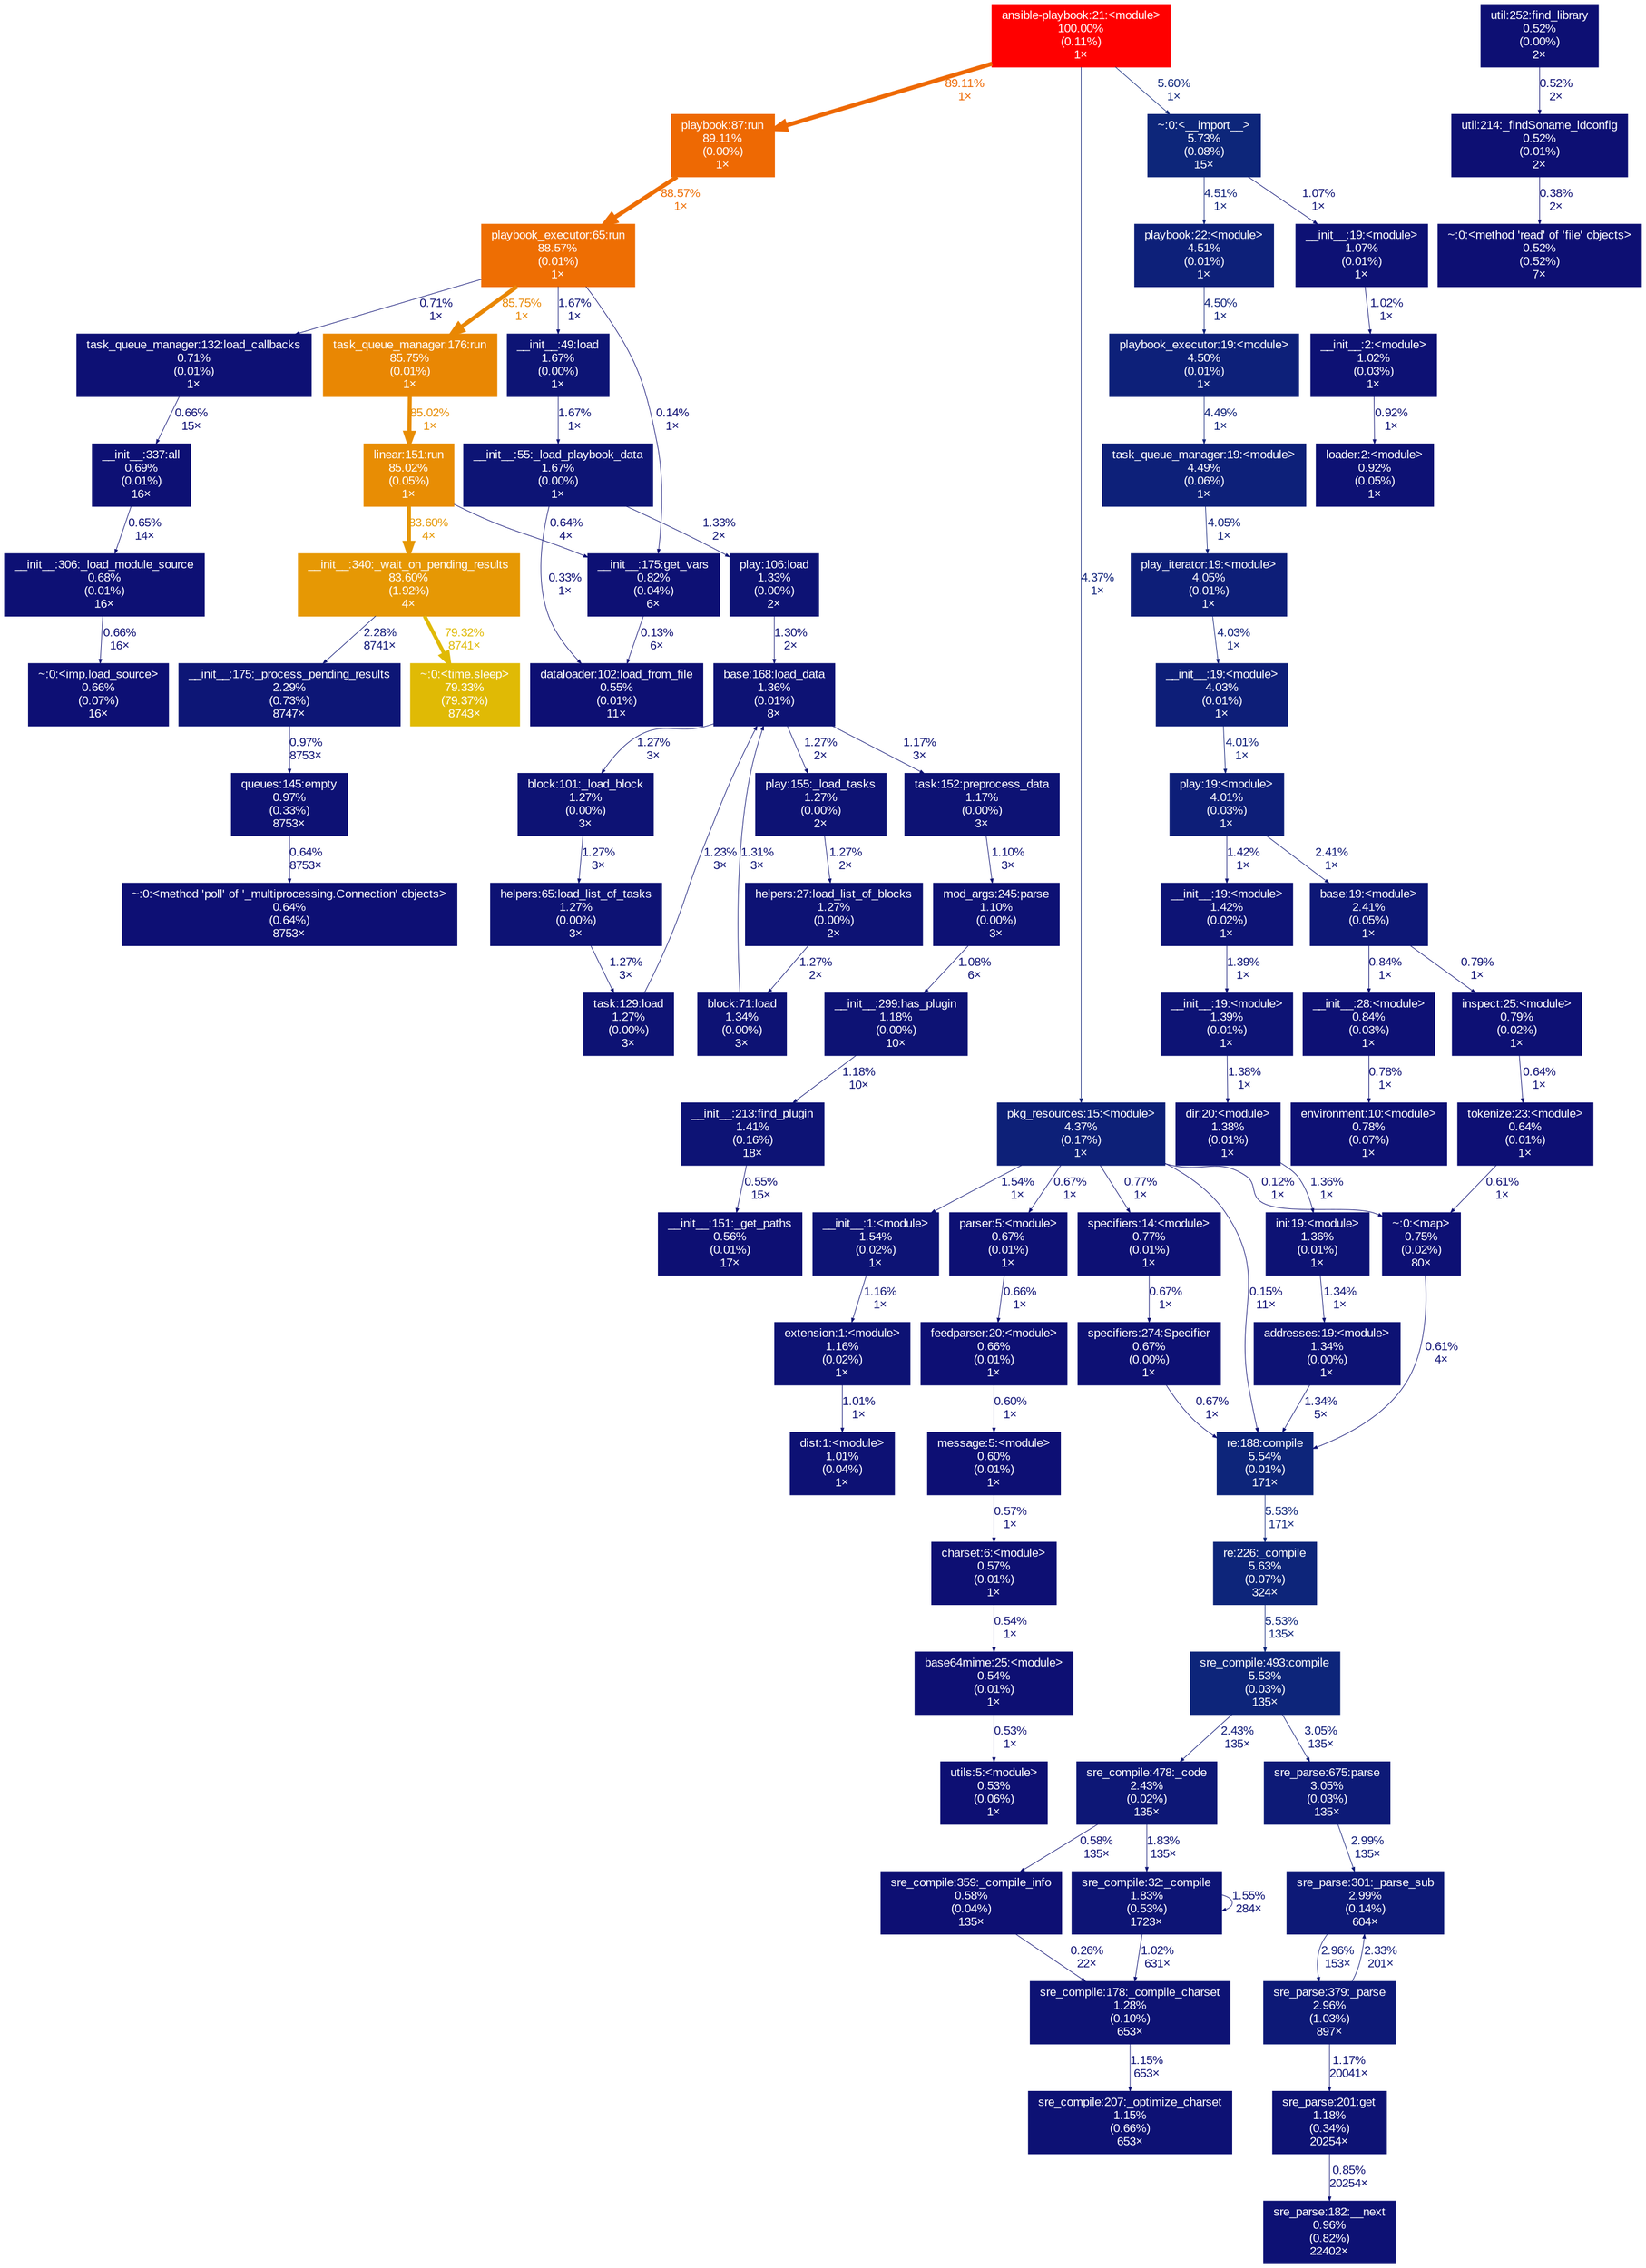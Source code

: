digraph {
	graph [fontname=Arial, nodesep=0.125, ranksep=0.25];
	node [fontcolor=white, fontname=Arial, height=0, shape=box, style=filled, width=0];
	edge [fontname=Arial];
	6 [color="#ee6903", fontcolor="#ffffff", fontsize="10.00", label="playbook:87:run\n89.11%\n(0.00%)\n1×", tooltip="/home/anshuc/.virtualenvs/profiler/local/lib/python2.7/site-packages/ansible/cli/playbook.py"];
	6 -> 343 [arrowsize="0.94", color="#ee6e03", fontcolor="#ee6e03", fontsize="10.00", label="88.57%\n1×", labeldistance="3.54", penwidth="3.54"];
	7 [color="#ff0000", fontcolor="#ffffff", fontsize="10.00", label="ansible-playbook:21:<module>\n100.00%\n(0.11%)\n1×", tooltip="/home/anshuc/.virtualenvs/profiler/bin/ansible-playbook"];
	7 -> 6 [arrowsize="0.94", color="#ee6903", fontcolor="#ee6903", fontsize="10.00", label="89.11%\n1×", labeldistance="3.56", penwidth="3.56"];
	7 -> 9 [arrowsize="0.35", color="#0d2078", fontcolor="#0d2078", fontsize="10.00", label="4.37%\n1×", labeldistance="0.50", penwidth="0.50"];
	7 -> 662 [arrowsize="0.35", color="#0d257a", fontcolor="#0d257a", fontsize="10.00", label="5.60%\n1×", labeldistance="0.50", penwidth="0.50"];
	9 [color="#0d2078", fontcolor="#ffffff", fontsize="10.00", label="pkg_resources:15:<module>\n4.37%\n(0.17%)\n1×", tooltip="/home/anshuc/.virtualenvs/profiler/local/lib/python2.7/site-packages/pkg_resources.py"];
	9 -> 87 [arrowsize="0.35", color="#0d1375", fontcolor="#0d1375", fontsize="10.00", label="1.54%\n1×", labeldistance="0.50", penwidth="0.50"];
	9 -> 171 [arrowsize="0.35", color="#0d1074", fontcolor="#0d1074", fontsize="10.00", label="0.77%\n1×", labeldistance="0.50", penwidth="0.50"];
	9 -> 376 [arrowsize="0.35", color="#0d1074", fontcolor="#0d1074", fontsize="10.00", label="0.67%\n1×", labeldistance="0.50", penwidth="0.50"];
	9 -> 650 [arrowsize="0.35", color="#0d0d73", fontcolor="#0d0d73", fontsize="10.00", label="0.12%\n1×", labeldistance="0.50", penwidth="0.50"];
	9 -> 1697 [arrowsize="0.35", color="#0d0d73", fontcolor="#0d0d73", fontsize="10.00", label="0.15%\n11×", labeldistance="0.50", penwidth="0.50"];
	72 [color="#0d0f74", fontcolor="#ffffff", fontsize="10.00", label="~:0:<imp.load_source>\n0.66%\n(0.07%)\n16×", tooltip="~"];
	74 [color="#0d1776", fontcolor="#ffffff", fontsize="10.00", label="base:19:<module>\n2.41%\n(0.05%)\n1×", tooltip="/home/anshuc/.virtualenvs/profiler/local/lib/python2.7/site-packages/ansible/playbook/base.py"];
	74 -> 509 [arrowsize="0.35", color="#0d1074", fontcolor="#0d1074", fontsize="10.00", label="0.84%\n1×", labeldistance="0.50", penwidth="0.50"];
	74 -> 979 [arrowsize="0.35", color="#0d1074", fontcolor="#0d1074", fontsize="10.00", label="0.79%\n1×", labeldistance="0.50", penwidth="0.50"];
	87 [color="#0d1375", fontcolor="#ffffff", fontsize="10.00", label="__init__:1:<module>\n1.54%\n(0.02%)\n1×", tooltip="/home/anshuc/.virtualenvs/profiler/local/lib/python2.7/site-packages/setuptools/__init__.py"];
	87 -> 813 [arrowsize="0.35", color="#0d1274", fontcolor="#0d1274", fontsize="10.00", label="1.16%\n1×", labeldistance="0.50", penwidth="0.50"];
	92 [color="#0d1174", fontcolor="#ffffff", fontsize="10.00", label="queues:145:empty\n0.97%\n(0.33%)\n8753×", tooltip="/usr/lib/python2.7/multiprocessing/queues.py"];
	92 -> 848 [arrowsize="0.35", color="#0d0f74", fontcolor="#0d0f74", fontsize="10.00", label="0.64%\n8753×", labeldistance="0.50", penwidth="0.50"];
	93 [color="#0d1676", fontcolor="#ffffff", fontsize="10.00", label="__init__:175:_process_pending_results\n2.29%\n(0.73%)\n8747×", tooltip="/home/anshuc/.virtualenvs/profiler/local/lib/python2.7/site-packages/ansible/plugins/strategy/__init__.py"];
	93 -> 92 [arrowsize="0.35", color="#0d1174", fontcolor="#0d1174", fontsize="10.00", label="0.97%\n8753×", labeldistance="0.50", penwidth="0.50"];
	97 [color="#0d1074", fontcolor="#ffffff", fontsize="10.00", label="environment:10:<module>\n0.78%\n(0.07%)\n1×", tooltip="/home/anshuc/.virtualenvs/profiler/local/lib/python2.7/site-packages/jinja2/environment.py"];
	106 [color="#0d2079", fontcolor="#ffffff", fontsize="10.00", label="task_queue_manager:19:<module>\n4.49%\n(0.06%)\n1×", tooltip="/home/anshuc/.virtualenvs/profiler/local/lib/python2.7/site-packages/ansible/executor/task_queue_manager.py"];
	106 -> 137 [arrowsize="0.35", color="#0d1e78", fontcolor="#0d1e78", fontsize="10.00", label="4.05%\n1×", labeldistance="0.50", penwidth="0.50"];
	107 [color="#0d1274", fontcolor="#ffffff", fontsize="10.00", label="play:155:_load_tasks\n1.27%\n(0.00%)\n2×", tooltip="/home/anshuc/.virtualenvs/profiler/local/lib/python2.7/site-packages/ansible/playbook/play.py"];
	107 -> 472 [arrowsize="0.35", color="#0d1274", fontcolor="#0d1274", fontsize="10.00", label="1.27%\n2×", labeldistance="0.50", penwidth="0.50"];
	108 [color="#0d1274", fontcolor="#ffffff", fontsize="10.00", label="base:168:load_data\n1.36%\n(0.01%)\n8×", tooltip="/home/anshuc/.virtualenvs/profiler/local/lib/python2.7/site-packages/ansible/playbook/base.py"];
	108 -> 107 [arrowsize="0.35", color="#0d1274", fontcolor="#0d1274", fontsize="10.00", label="1.27%\n2×", labeldistance="0.50", penwidth="0.50"];
	108 -> 151 [arrowsize="0.35", color="#0d1274", fontcolor="#0d1274", fontsize="10.00", label="1.27%\n3×", labeldistance="0.50", penwidth="0.50"];
	108 -> 450 [arrowsize="0.35", color="#0d1274", fontcolor="#0d1274", fontsize="10.00", label="1.17%\n3×", labeldistance="0.50", penwidth="0.50"];
	119 [color="#0d1074", fontcolor="#ffffff", fontsize="10.00", label="__init__:175:get_vars\n0.82%\n(0.04%)\n6×", tooltip="/home/anshuc/.virtualenvs/profiler/local/lib/python2.7/site-packages/ansible/vars/__init__.py"];
	119 -> 206 [arrowsize="0.35", color="#0d0d73", fontcolor="#0d0d73", fontsize="10.00", label="0.13%\n6×", labeldistance="0.50", penwidth="0.50"];
	130 [color="#0d257a", fontcolor="#ffffff", fontsize="10.00", label="sre_compile:493:compile\n5.53%\n(0.03%)\n135×", tooltip="/home/anshuc/.virtualenvs/profiler/lib/python2.7/sre_compile.py"];
	130 -> 627 [arrowsize="0.35", color="#0d1a77", fontcolor="#0d1a77", fontsize="10.00", label="3.05%\n135×", labeldistance="0.50", penwidth="0.50"];
	130 -> 656 [arrowsize="0.35", color="#0d1776", fontcolor="#0d1776", fontsize="10.00", label="2.43%\n135×", labeldistance="0.50", penwidth="0.50"];
	131 [color="#e88d04", fontcolor="#ffffff", fontsize="10.00", label="linear:151:run\n85.02%\n(0.05%)\n1×", tooltip="/home/anshuc/.virtualenvs/profiler/local/lib/python2.7/site-packages/ansible/plugins/strategy/linear.py"];
	131 -> 119 [arrowsize="0.35", color="#0d0f74", fontcolor="#0d0f74", fontsize="10.00", label="0.64%\n4×", labeldistance="0.50", penwidth="0.50"];
	131 -> 132 [arrowsize="0.91", color="#e69804", fontcolor="#e69804", fontsize="10.00", label="83.60%\n4×", labeldistance="3.34", penwidth="3.34"];
	132 [color="#e69804", fontcolor="#ffffff", fontsize="10.00", label="__init__:340:_wait_on_pending_results\n83.60%\n(1.92%)\n4×", tooltip="/home/anshuc/.virtualenvs/profiler/local/lib/python2.7/site-packages/ansible/plugins/strategy/__init__.py"];
	132 -> 93 [arrowsize="0.35", color="#0d1676", fontcolor="#0d1676", fontsize="10.00", label="2.28%\n8741×", labeldistance="0.50", penwidth="0.50"];
	132 -> 2185 [arrowsize="0.89", color="#e0ba05", fontcolor="#e0ba05", fontsize="10.00", label="79.32%\n8741×", labeldistance="3.17", penwidth="3.17"];
	137 [color="#0d1e78", fontcolor="#ffffff", fontsize="10.00", label="play_iterator:19:<module>\n4.05%\n(0.01%)\n1×", tooltip="/home/anshuc/.virtualenvs/profiler/local/lib/python2.7/site-packages/ansible/executor/play_iterator.py"];
	137 -> 1085 [arrowsize="0.35", color="#0d1e78", fontcolor="#0d1e78", fontsize="10.00", label="4.03%\n1×", labeldistance="0.50", penwidth="0.50"];
	149 [color="#e98703", fontcolor="#ffffff", fontsize="10.00", label="task_queue_manager:176:run\n85.75%\n(0.01%)\n1×", tooltip="/home/anshuc/.virtualenvs/profiler/local/lib/python2.7/site-packages/ansible/executor/task_queue_manager.py"];
	149 -> 131 [arrowsize="0.92", color="#e88d04", fontcolor="#e88d04", fontsize="10.00", label="85.02%\n1×", labeldistance="3.40", penwidth="3.40"];
	151 [color="#0d1274", fontcolor="#ffffff", fontsize="10.00", label="block:101:_load_block\n1.27%\n(0.00%)\n3×", tooltip="/home/anshuc/.virtualenvs/profiler/local/lib/python2.7/site-packages/ansible/playbook/block.py"];
	151 -> 445 [arrowsize="0.35", color="#0d1274", fontcolor="#0d1274", fontsize="10.00", label="1.27%\n3×", labeldistance="0.50", penwidth="0.50"];
	157 [color="#0d1274", fontcolor="#ffffff", fontsize="10.00", label="task:129:load\n1.27%\n(0.00%)\n3×", tooltip="/home/anshuc/.virtualenvs/profiler/local/lib/python2.7/site-packages/ansible/playbook/task.py"];
	157 -> 108 [arrowsize="0.35", color="#0d1274", fontcolor="#0d1274", fontsize="10.00", label="1.23%\n3×", labeldistance="0.50", penwidth="0.50"];
	167 [color="#0d0f73", fontcolor="#ffffff", fontsize="10.00", label="utils:5:<module>\n0.53%\n(0.06%)\n1×", tooltip="/usr/lib/python2.7/email/utils.py"];
	168 [color="#0d0f73", fontcolor="#ffffff", fontsize="10.00", label="base64mime:25:<module>\n0.54%\n(0.01%)\n1×", tooltip="/usr/lib/python2.7/email/base64mime.py"];
	168 -> 167 [arrowsize="0.35", color="#0d0f73", fontcolor="#0d0f73", fontsize="10.00", label="0.53%\n1×", labeldistance="0.50", penwidth="0.50"];
	171 [color="#0d1074", fontcolor="#ffffff", fontsize="10.00", label="specifiers:14:<module>\n0.77%\n(0.01%)\n1×", tooltip="/home/anshuc/.virtualenvs/profiler/local/lib/python2.7/site-packages/setuptools/_vendor/packaging/specifiers.py"];
	171 -> 1783 [arrowsize="0.35", color="#0d1074", fontcolor="#0d1074", fontsize="10.00", label="0.67%\n1×", labeldistance="0.50", penwidth="0.50"];
	206 [color="#0d0f73", fontcolor="#ffffff", fontsize="10.00", label="dataloader:102:load_from_file\n0.55%\n(0.01%)\n11×", tooltip="/home/anshuc/.virtualenvs/profiler/local/lib/python2.7/site-packages/ansible/parsing/dataloader.py"];
	239 [color="#0d1174", fontcolor="#ffffff", fontsize="10.00", label="sre_compile:207:_optimize_charset\n1.15%\n(0.66%)\n653×", tooltip="/home/anshuc/.virtualenvs/profiler/lib/python2.7/sre_compile.py"];
	256 [color="#0d1375", fontcolor="#ffffff", fontsize="10.00", label="__init__:213:find_plugin\n1.41%\n(0.16%)\n18×", tooltip="/home/anshuc/.virtualenvs/profiler/local/lib/python2.7/site-packages/ansible/plugins/__init__.py"];
	256 -> 428 [arrowsize="0.35", color="#0d0f73", fontcolor="#0d0f73", fontsize="10.00", label="0.55%\n15×", labeldistance="0.50", penwidth="0.50"];
	329 [color="#0d0f74", fontcolor="#ffffff", fontsize="10.00", label="message:5:<module>\n0.60%\n(0.01%)\n1×", tooltip="/usr/lib/python2.7/email/message.py"];
	329 -> 1542 [arrowsize="0.35", color="#0d0f73", fontcolor="#0d0f73", fontsize="10.00", label="0.57%\n1×", labeldistance="0.50", penwidth="0.50"];
	330 [color="#0d0f74", fontcolor="#ffffff", fontsize="10.00", label="feedparser:20:<module>\n0.66%\n(0.01%)\n1×", tooltip="/usr/lib/python2.7/email/feedparser.py"];
	330 -> 329 [arrowsize="0.35", color="#0d0f74", fontcolor="#0d0f74", fontsize="10.00", label="0.60%\n1×", labeldistance="0.50", penwidth="0.50"];
	343 [color="#ee6e03", fontcolor="#ffffff", fontsize="10.00", label="playbook_executor:65:run\n88.57%\n(0.01%)\n1×", tooltip="/home/anshuc/.virtualenvs/profiler/local/lib/python2.7/site-packages/ansible/executor/playbook_executor.py"];
	343 -> 119 [arrowsize="0.35", color="#0d0d73", fontcolor="#0d0d73", fontsize="10.00", label="0.14%\n1×", labeldistance="0.50", penwidth="0.50"];
	343 -> 149 [arrowsize="0.93", color="#e98703", fontcolor="#e98703", fontsize="10.00", label="85.75%\n1×", labeldistance="3.43", penwidth="3.43"];
	343 -> 436 [arrowsize="0.35", color="#0d1074", fontcolor="#0d1074", fontsize="10.00", label="0.71%\n1×", labeldistance="0.50", penwidth="0.50"];
	343 -> 893 [arrowsize="0.35", color="#0d1475", fontcolor="#0d1475", fontsize="10.00", label="1.67%\n1×", labeldistance="0.50", penwidth="0.50"];
	344 [color="#0d1475", fontcolor="#ffffff", fontsize="10.00", label="__init__:55:_load_playbook_data\n1.67%\n(0.00%)\n1×", tooltip="/home/anshuc/.virtualenvs/profiler/local/lib/python2.7/site-packages/ansible/playbook/__init__.py"];
	344 -> 206 [arrowsize="0.35", color="#0d0e73", fontcolor="#0d0e73", fontsize="10.00", label="0.33%\n1×", labeldistance="0.50", penwidth="0.50"];
	344 -> 1322 [arrowsize="0.35", color="#0d1274", fontcolor="#0d1274", fontsize="10.00", label="1.33%\n2×", labeldistance="0.50", penwidth="0.50"];
	352 [color="#0d1e78", fontcolor="#ffffff", fontsize="10.00", label="play:19:<module>\n4.01%\n(0.03%)\n1×", tooltip="/home/anshuc/.virtualenvs/profiler/local/lib/python2.7/site-packages/ansible/playbook/play.py"];
	352 -> 74 [arrowsize="0.35", color="#0d1776", fontcolor="#0d1776", fontsize="10.00", label="2.41%\n1×", labeldistance="0.50", penwidth="0.50"];
	352 -> 519 [arrowsize="0.35", color="#0d1375", fontcolor="#0d1375", fontsize="10.00", label="1.42%\n1×", labeldistance="0.50", penwidth="0.50"];
	376 [color="#0d1074", fontcolor="#ffffff", fontsize="10.00", label="parser:5:<module>\n0.67%\n(0.01%)\n1×", tooltip="/usr/lib/python2.7/email/parser.py"];
	376 -> 330 [arrowsize="0.35", color="#0d0f74", fontcolor="#0d0f74", fontsize="10.00", label="0.66%\n1×", labeldistance="0.50", penwidth="0.50"];
	390 [color="#0d1174", fontcolor="#ffffff", fontsize="10.00", label="__init__:2:<module>\n1.02%\n(0.03%)\n1×", tooltip="/home/anshuc/.virtualenvs/profiler/local/lib/python2.7/site-packages/yaml/__init__.py"];
	390 -> 960 [arrowsize="0.35", color="#0d1174", fontcolor="#0d1174", fontsize="10.00", label="0.92%\n1×", labeldistance="0.50", penwidth="0.50"];
	428 [color="#0d0f73", fontcolor="#ffffff", fontsize="10.00", label="__init__:151:_get_paths\n0.56%\n(0.01%)\n17×", tooltip="/home/anshuc/.virtualenvs/profiler/local/lib/python2.7/site-packages/ansible/plugins/__init__.py"];
	436 [color="#0d1074", fontcolor="#ffffff", fontsize="10.00", label="task_queue_manager:132:load_callbacks\n0.71%\n(0.01%)\n1×", tooltip="/home/anshuc/.virtualenvs/profiler/local/lib/python2.7/site-packages/ansible/executor/task_queue_manager.py"];
	436 -> 709 [arrowsize="0.35", color="#0d0f74", fontcolor="#0d0f74", fontsize="10.00", label="0.66%\n15×", labeldistance="0.50", penwidth="0.50"];
	445 [color="#0d1274", fontcolor="#ffffff", fontsize="10.00", label="helpers:65:load_list_of_tasks\n1.27%\n(0.00%)\n3×", tooltip="/home/anshuc/.virtualenvs/profiler/local/lib/python2.7/site-packages/ansible/playbook/helpers.py"];
	445 -> 157 [arrowsize="0.35", color="#0d1274", fontcolor="#0d1274", fontsize="10.00", label="1.27%\n3×", labeldistance="0.50", penwidth="0.50"];
	450 [color="#0d1274", fontcolor="#ffffff", fontsize="10.00", label="task:152:preprocess_data\n1.17%\n(0.00%)\n3×", tooltip="/home/anshuc/.virtualenvs/profiler/local/lib/python2.7/site-packages/ansible/playbook/task.py"];
	450 -> 1079 [arrowsize="0.35", color="#0d1174", fontcolor="#0d1174", fontsize="10.00", label="1.10%\n3×", labeldistance="0.50", penwidth="0.50"];
	472 [color="#0d1274", fontcolor="#ffffff", fontsize="10.00", label="helpers:27:load_list_of_blocks\n1.27%\n(0.00%)\n2×", tooltip="/home/anshuc/.virtualenvs/profiler/local/lib/python2.7/site-packages/ansible/playbook/helpers.py"];
	472 -> 1067 [arrowsize="0.35", color="#0d1274", fontcolor="#0d1274", fontsize="10.00", label="1.27%\n2×", labeldistance="0.50", penwidth="0.50"];
	474 [color="#0d257a", fontcolor="#ffffff", fontsize="10.00", label="re:226:_compile\n5.63%\n(0.07%)\n324×", tooltip="/home/anshuc/.virtualenvs/profiler/lib/python2.7/re.py"];
	474 -> 130 [arrowsize="0.35", color="#0d257a", fontcolor="#0d257a", fontsize="10.00", label="5.53%\n135×", labeldistance="0.50", penwidth="0.50"];
	509 [color="#0d1074", fontcolor="#ffffff", fontsize="10.00", label="__init__:28:<module>\n0.84%\n(0.03%)\n1×", tooltip="/home/anshuc/.virtualenvs/profiler/local/lib/python2.7/site-packages/jinja2/__init__.py"];
	509 -> 97 [arrowsize="0.35", color="#0d1074", fontcolor="#0d1074", fontsize="10.00", label="0.78%\n1×", labeldistance="0.50", penwidth="0.50"];
	519 [color="#0d1375", fontcolor="#ffffff", fontsize="10.00", label="__init__:19:<module>\n1.42%\n(0.02%)\n1×", tooltip="/home/anshuc/.virtualenvs/profiler/local/lib/python2.7/site-packages/ansible/vars/__init__.py"];
	519 -> 992 [arrowsize="0.35", color="#0d1375", fontcolor="#0d1375", fontsize="10.00", label="1.39%\n1×", labeldistance="0.50", penwidth="0.50"];
	527 [color="#0d1174", fontcolor="#ffffff", fontsize="10.00", label="__init__:19:<module>\n1.07%\n(0.01%)\n1×", tooltip="/home/anshuc/.virtualenvs/profiler/local/lib/python2.7/site-packages/ansible/cli/__init__.py"];
	527 -> 390 [arrowsize="0.35", color="#0d1174", fontcolor="#0d1174", fontsize="10.00", label="1.02%\n1×", labeldistance="0.50", penwidth="0.50"];
	535 [color="#0d1174", fontcolor="#ffffff", fontsize="10.00", label="dist:1:<module>\n1.01%\n(0.04%)\n1×", tooltip="/home/anshuc/.virtualenvs/profiler/local/lib/python2.7/site-packages/setuptools/dist.py"];
	538 [color="#0d2079", fontcolor="#ffffff", fontsize="10.00", label="playbook:22:<module>\n4.51%\n(0.01%)\n1×", tooltip="/home/anshuc/.virtualenvs/profiler/local/lib/python2.7/site-packages/ansible/cli/playbook.py"];
	538 -> 1247 [arrowsize="0.35", color="#0d2079", fontcolor="#0d2079", fontsize="10.00", label="4.50%\n1×", labeldistance="0.50", penwidth="0.50"];
	555 [color="#0d0f73", fontcolor="#ffffff", fontsize="10.00", label="~:0:<method 'read' of 'file' objects>\n0.52%\n(0.52%)\n7×", tooltip="~"];
	557 [color="#0d0f73", fontcolor="#ffffff", fontsize="10.00", label="util:214:_findSoname_ldconfig\n0.52%\n(0.01%)\n2×", tooltip="/usr/lib/python2.7/ctypes/util.py"];
	557 -> 555 [arrowsize="0.35", color="#0d0e73", fontcolor="#0d0e73", fontsize="10.00", label="0.38%\n2×", labeldistance="0.50", penwidth="0.50"];
	594 [color="#0d1274", fontcolor="#ffffff", fontsize="10.00", label="sre_compile:178:_compile_charset\n1.28%\n(0.10%)\n653×", tooltip="/home/anshuc/.virtualenvs/profiler/lib/python2.7/sre_compile.py"];
	594 -> 239 [arrowsize="0.35", color="#0d1174", fontcolor="#0d1174", fontsize="10.00", label="1.15%\n653×", labeldistance="0.50", penwidth="0.50"];
	598 [color="#0d1977", fontcolor="#ffffff", fontsize="10.00", label="sre_parse:379:_parse\n2.96%\n(1.03%)\n897×", tooltip="/home/anshuc/.virtualenvs/profiler/lib/python2.7/sre_parse.py"];
	598 -> 681 [arrowsize="0.35", color="#0d1776", fontcolor="#0d1776", fontsize="10.00", label="2.33%\n201×", labeldistance="0.50", penwidth="0.50"];
	598 -> 1471 [arrowsize="0.35", color="#0d1274", fontcolor="#0d1274", fontsize="10.00", label="1.17%\n20041×", labeldistance="0.50", penwidth="0.50"];
	627 [color="#0d1a77", fontcolor="#ffffff", fontsize="10.00", label="sre_parse:675:parse\n3.05%\n(0.03%)\n135×", tooltip="/home/anshuc/.virtualenvs/profiler/lib/python2.7/sre_parse.py"];
	627 -> 681 [arrowsize="0.35", color="#0d1977", fontcolor="#0d1977", fontsize="10.00", label="2.99%\n135×", labeldistance="0.50", penwidth="0.50"];
	650 [color="#0d1074", fontcolor="#ffffff", fontsize="10.00", label="~:0:<map>\n0.75%\n(0.02%)\n80×", tooltip="~"];
	650 -> 1697 [arrowsize="0.35", color="#0d0f74", fontcolor="#0d0f74", fontsize="10.00", label="0.61%\n4×", labeldistance="0.50", penwidth="0.50"];
	652 [color="#0d0f74", fontcolor="#ffffff", fontsize="10.00", label="tokenize:23:<module>\n0.64%\n(0.01%)\n1×", tooltip="/usr/lib/python2.7/tokenize.py"];
	652 -> 650 [arrowsize="0.35", color="#0d0f74", fontcolor="#0d0f74", fontsize="10.00", label="0.61%\n1×", labeldistance="0.50", penwidth="0.50"];
	655 [color="#0d1475", fontcolor="#ffffff", fontsize="10.00", label="sre_compile:32:_compile\n1.83%\n(0.53%)\n1723×", tooltip="/home/anshuc/.virtualenvs/profiler/lib/python2.7/sre_compile.py"];
	655 -> 594 [arrowsize="0.35", color="#0d1174", fontcolor="#0d1174", fontsize="10.00", label="1.02%\n631×", labeldistance="0.50", penwidth="0.50"];
	655 -> 655 [arrowsize="0.35", color="#0d1375", fontcolor="#0d1375", fontsize="10.00", label="1.55%\n284×", labeldistance="0.50", penwidth="0.50"];
	656 [color="#0d1776", fontcolor="#ffffff", fontsize="10.00", label="sre_compile:478:_code\n2.43%\n(0.02%)\n135×", tooltip="/home/anshuc/.virtualenvs/profiler/lib/python2.7/sre_compile.py"];
	656 -> 655 [arrowsize="0.35", color="#0d1475", fontcolor="#0d1475", fontsize="10.00", label="1.83%\n135×", labeldistance="0.50", penwidth="0.50"];
	656 -> 729 [arrowsize="0.35", color="#0d0f73", fontcolor="#0d0f73", fontsize="10.00", label="0.58%\n135×", labeldistance="0.50", penwidth="0.50"];
	662 [color="#0d267a", fontcolor="#ffffff", fontsize="10.00", label="~:0:<__import__>\n5.73%\n(0.08%)\n15×", tooltip="~"];
	662 -> 527 [arrowsize="0.35", color="#0d1174", fontcolor="#0d1174", fontsize="10.00", label="1.07%\n1×", labeldistance="0.50", penwidth="0.50"];
	662 -> 538 [arrowsize="0.35", color="#0d2079", fontcolor="#0d2079", fontsize="10.00", label="4.51%\n1×", labeldistance="0.50", penwidth="0.50"];
	681 [color="#0d1977", fontcolor="#ffffff", fontsize="10.00", label="sre_parse:301:_parse_sub\n2.99%\n(0.14%)\n604×", tooltip="/home/anshuc/.virtualenvs/profiler/lib/python2.7/sre_parse.py"];
	681 -> 598 [arrowsize="0.35", color="#0d1977", fontcolor="#0d1977", fontsize="10.00", label="2.96%\n153×", labeldistance="0.50", penwidth="0.50"];
	709 [color="#0d1074", fontcolor="#ffffff", fontsize="10.00", label="__init__:337:all\n0.69%\n(0.01%)\n16×", tooltip="/home/anshuc/.virtualenvs/profiler/local/lib/python2.7/site-packages/ansible/plugins/__init__.py"];
	709 -> 1414 [arrowsize="0.35", color="#0d0f74", fontcolor="#0d0f74", fontsize="10.00", label="0.65%\n14×", labeldistance="0.50", penwidth="0.50"];
	729 [color="#0d0f73", fontcolor="#ffffff", fontsize="10.00", label="sre_compile:359:_compile_info\n0.58%\n(0.04%)\n135×", tooltip="/home/anshuc/.virtualenvs/profiler/lib/python2.7/sre_compile.py"];
	729 -> 594 [arrowsize="0.35", color="#0d0e73", fontcolor="#0d0e73", fontsize="10.00", label="0.26%\n22×", labeldistance="0.50", penwidth="0.50"];
	740 [color="#0d1174", fontcolor="#ffffff", fontsize="10.00", label="sre_parse:182:__next\n0.96%\n(0.82%)\n22402×", tooltip="/home/anshuc/.virtualenvs/profiler/lib/python2.7/sre_parse.py"];
	813 [color="#0d1274", fontcolor="#ffffff", fontsize="10.00", label="extension:1:<module>\n1.16%\n(0.02%)\n1×", tooltip="/home/anshuc/.virtualenvs/profiler/local/lib/python2.7/site-packages/setuptools/extension.py"];
	813 -> 535 [arrowsize="0.35", color="#0d1174", fontcolor="#0d1174", fontsize="10.00", label="1.01%\n1×", labeldistance="0.50", penwidth="0.50"];
	848 [color="#0d0f74", fontcolor="#ffffff", fontsize="10.00", label="~:0:<method 'poll' of '_multiprocessing.Connection' objects>\n0.64%\n(0.64%)\n8753×", tooltip="~"];
	871 [color="#0d1275", fontcolor="#ffffff", fontsize="10.00", label="dir:20:<module>\n1.38%\n(0.01%)\n1×", tooltip="/home/anshuc/.virtualenvs/profiler/local/lib/python2.7/site-packages/ansible/inventory/dir.py"];
	871 -> 1236 [arrowsize="0.35", color="#0d1274", fontcolor="#0d1274", fontsize="10.00", label="1.36%\n1×", labeldistance="0.50", penwidth="0.50"];
	893 [color="#0d1475", fontcolor="#ffffff", fontsize="10.00", label="__init__:49:load\n1.67%\n(0.00%)\n1×", tooltip="/home/anshuc/.virtualenvs/profiler/local/lib/python2.7/site-packages/ansible/playbook/__init__.py"];
	893 -> 344 [arrowsize="0.35", color="#0d1475", fontcolor="#0d1475", fontsize="10.00", label="1.67%\n1×", labeldistance="0.50", penwidth="0.50"];
	960 [color="#0d1174", fontcolor="#ffffff", fontsize="10.00", label="loader:2:<module>\n0.92%\n(0.05%)\n1×", tooltip="/home/anshuc/.virtualenvs/profiler/local/lib/python2.7/site-packages/yaml/loader.py"];
	979 [color="#0d1074", fontcolor="#ffffff", fontsize="10.00", label="inspect:25:<module>\n0.79%\n(0.02%)\n1×", tooltip="/usr/lib/python2.7/inspect.py"];
	979 -> 652 [arrowsize="0.35", color="#0d0f74", fontcolor="#0d0f74", fontsize="10.00", label="0.64%\n1×", labeldistance="0.50", penwidth="0.50"];
	992 [color="#0d1375", fontcolor="#ffffff", fontsize="10.00", label="__init__:19:<module>\n1.39%\n(0.01%)\n1×", tooltip="/home/anshuc/.virtualenvs/profiler/local/lib/python2.7/site-packages/ansible/inventory/__init__.py"];
	992 -> 871 [arrowsize="0.35", color="#0d1275", fontcolor="#0d1275", fontsize="10.00", label="1.38%\n1×", labeldistance="0.50", penwidth="0.50"];
	1057 [color="#0d0f73", fontcolor="#ffffff", fontsize="10.00", label="util:252:find_library\n0.52%\n(0.00%)\n2×", tooltip="/usr/lib/python2.7/ctypes/util.py"];
	1057 -> 557 [arrowsize="0.35", color="#0d0f73", fontcolor="#0d0f73", fontsize="10.00", label="0.52%\n2×", labeldistance="0.50", penwidth="0.50"];
	1067 [color="#0d1274", fontcolor="#ffffff", fontsize="10.00", label="block:71:load\n1.34%\n(0.00%)\n3×", tooltip="/home/anshuc/.virtualenvs/profiler/local/lib/python2.7/site-packages/ansible/playbook/block.py"];
	1067 -> 108 [arrowsize="0.35", color="#0d1274", fontcolor="#0d1274", fontsize="10.00", label="1.31%\n3×", labeldistance="0.50", penwidth="0.50"];
	1079 [color="#0d1174", fontcolor="#ffffff", fontsize="10.00", label="mod_args:245:parse\n1.10%\n(0.00%)\n3×", tooltip="/home/anshuc/.virtualenvs/profiler/local/lib/python2.7/site-packages/ansible/parsing/mod_args.py"];
	1079 -> 1579 [arrowsize="0.35", color="#0d1174", fontcolor="#0d1174", fontsize="10.00", label="1.08%\n6×", labeldistance="0.50", penwidth="0.50"];
	1085 [color="#0d1e78", fontcolor="#ffffff", fontsize="10.00", label="__init__:19:<module>\n4.03%\n(0.01%)\n1×", tooltip="/home/anshuc/.virtualenvs/profiler/local/lib/python2.7/site-packages/ansible/playbook/__init__.py"];
	1085 -> 352 [arrowsize="0.35", color="#0d1e78", fontcolor="#0d1e78", fontsize="10.00", label="4.01%\n1×", labeldistance="0.50", penwidth="0.50"];
	1236 [color="#0d1274", fontcolor="#ffffff", fontsize="10.00", label="ini:19:<module>\n1.36%\n(0.01%)\n1×", tooltip="/home/anshuc/.virtualenvs/profiler/local/lib/python2.7/site-packages/ansible/inventory/ini.py"];
	1236 -> 1292 [arrowsize="0.35", color="#0d1274", fontcolor="#0d1274", fontsize="10.00", label="1.34%\n1×", labeldistance="0.50", penwidth="0.50"];
	1247 [color="#0d2079", fontcolor="#ffffff", fontsize="10.00", label="playbook_executor:19:<module>\n4.50%\n(0.01%)\n1×", tooltip="/home/anshuc/.virtualenvs/profiler/local/lib/python2.7/site-packages/ansible/executor/playbook_executor.py"];
	1247 -> 106 [arrowsize="0.35", color="#0d2079", fontcolor="#0d2079", fontsize="10.00", label="4.49%\n1×", labeldistance="0.50", penwidth="0.50"];
	1292 [color="#0d1274", fontcolor="#ffffff", fontsize="10.00", label="addresses:19:<module>\n1.34%\n(0.00%)\n1×", tooltip="/home/anshuc/.virtualenvs/profiler/local/lib/python2.7/site-packages/ansible/parsing/utils/addresses.py"];
	1292 -> 1697 [arrowsize="0.35", color="#0d1274", fontcolor="#0d1274", fontsize="10.00", label="1.34%\n5×", labeldistance="0.50", penwidth="0.50"];
	1322 [color="#0d1274", fontcolor="#ffffff", fontsize="10.00", label="play:106:load\n1.33%\n(0.00%)\n2×", tooltip="/home/anshuc/.virtualenvs/profiler/local/lib/python2.7/site-packages/ansible/playbook/play.py"];
	1322 -> 108 [arrowsize="0.35", color="#0d1274", fontcolor="#0d1274", fontsize="10.00", label="1.30%\n2×", labeldistance="0.50", penwidth="0.50"];
	1414 [color="#0d1074", fontcolor="#ffffff", fontsize="10.00", label="__init__:306:_load_module_source\n0.68%\n(0.01%)\n16×", tooltip="/home/anshuc/.virtualenvs/profiler/local/lib/python2.7/site-packages/ansible/plugins/__init__.py"];
	1414 -> 72 [arrowsize="0.35", color="#0d0f74", fontcolor="#0d0f74", fontsize="10.00", label="0.66%\n16×", labeldistance="0.50", penwidth="0.50"];
	1471 [color="#0d1274", fontcolor="#ffffff", fontsize="10.00", label="sre_parse:201:get\n1.18%\n(0.34%)\n20254×", tooltip="/home/anshuc/.virtualenvs/profiler/lib/python2.7/sre_parse.py"];
	1471 -> 740 [arrowsize="0.35", color="#0d1074", fontcolor="#0d1074", fontsize="10.00", label="0.85%\n20254×", labeldistance="0.50", penwidth="0.50"];
	1542 [color="#0d0f73", fontcolor="#ffffff", fontsize="10.00", label="charset:6:<module>\n0.57%\n(0.01%)\n1×", tooltip="/usr/lib/python2.7/email/charset.py"];
	1542 -> 168 [arrowsize="0.35", color="#0d0f73", fontcolor="#0d0f73", fontsize="10.00", label="0.54%\n1×", labeldistance="0.50", penwidth="0.50"];
	1579 [color="#0d1274", fontcolor="#ffffff", fontsize="10.00", label="__init__:299:has_plugin\n1.18%\n(0.00%)\n10×", tooltip="/home/anshuc/.virtualenvs/profiler/local/lib/python2.7/site-packages/ansible/plugins/__init__.py"];
	1579 -> 256 [arrowsize="0.35", color="#0d1274", fontcolor="#0d1274", fontsize="10.00", label="1.18%\n10×", labeldistance="0.50", penwidth="0.50"];
	1697 [color="#0d257a", fontcolor="#ffffff", fontsize="10.00", label="re:188:compile\n5.54%\n(0.01%)\n171×", tooltip="/home/anshuc/.virtualenvs/profiler/lib/python2.7/re.py"];
	1697 -> 474 [arrowsize="0.35", color="#0d257a", fontcolor="#0d257a", fontsize="10.00", label="5.53%\n171×", labeldistance="0.50", penwidth="0.50"];
	1783 [color="#0d1074", fontcolor="#ffffff", fontsize="10.00", label="specifiers:274:Specifier\n0.67%\n(0.00%)\n1×", tooltip="/home/anshuc/.virtualenvs/profiler/local/lib/python2.7/site-packages/setuptools/_vendor/packaging/specifiers.py"];
	1783 -> 1697 [arrowsize="0.35", color="#0d0f74", fontcolor="#0d0f74", fontsize="10.00", label="0.67%\n1×", labeldistance="0.50", penwidth="0.50"];
	2185 [color="#e0ba05", fontcolor="#ffffff", fontsize="10.00", label="~:0:<time.sleep>\n79.33%\n(79.37%)\n8743×", tooltip="~"];
}
